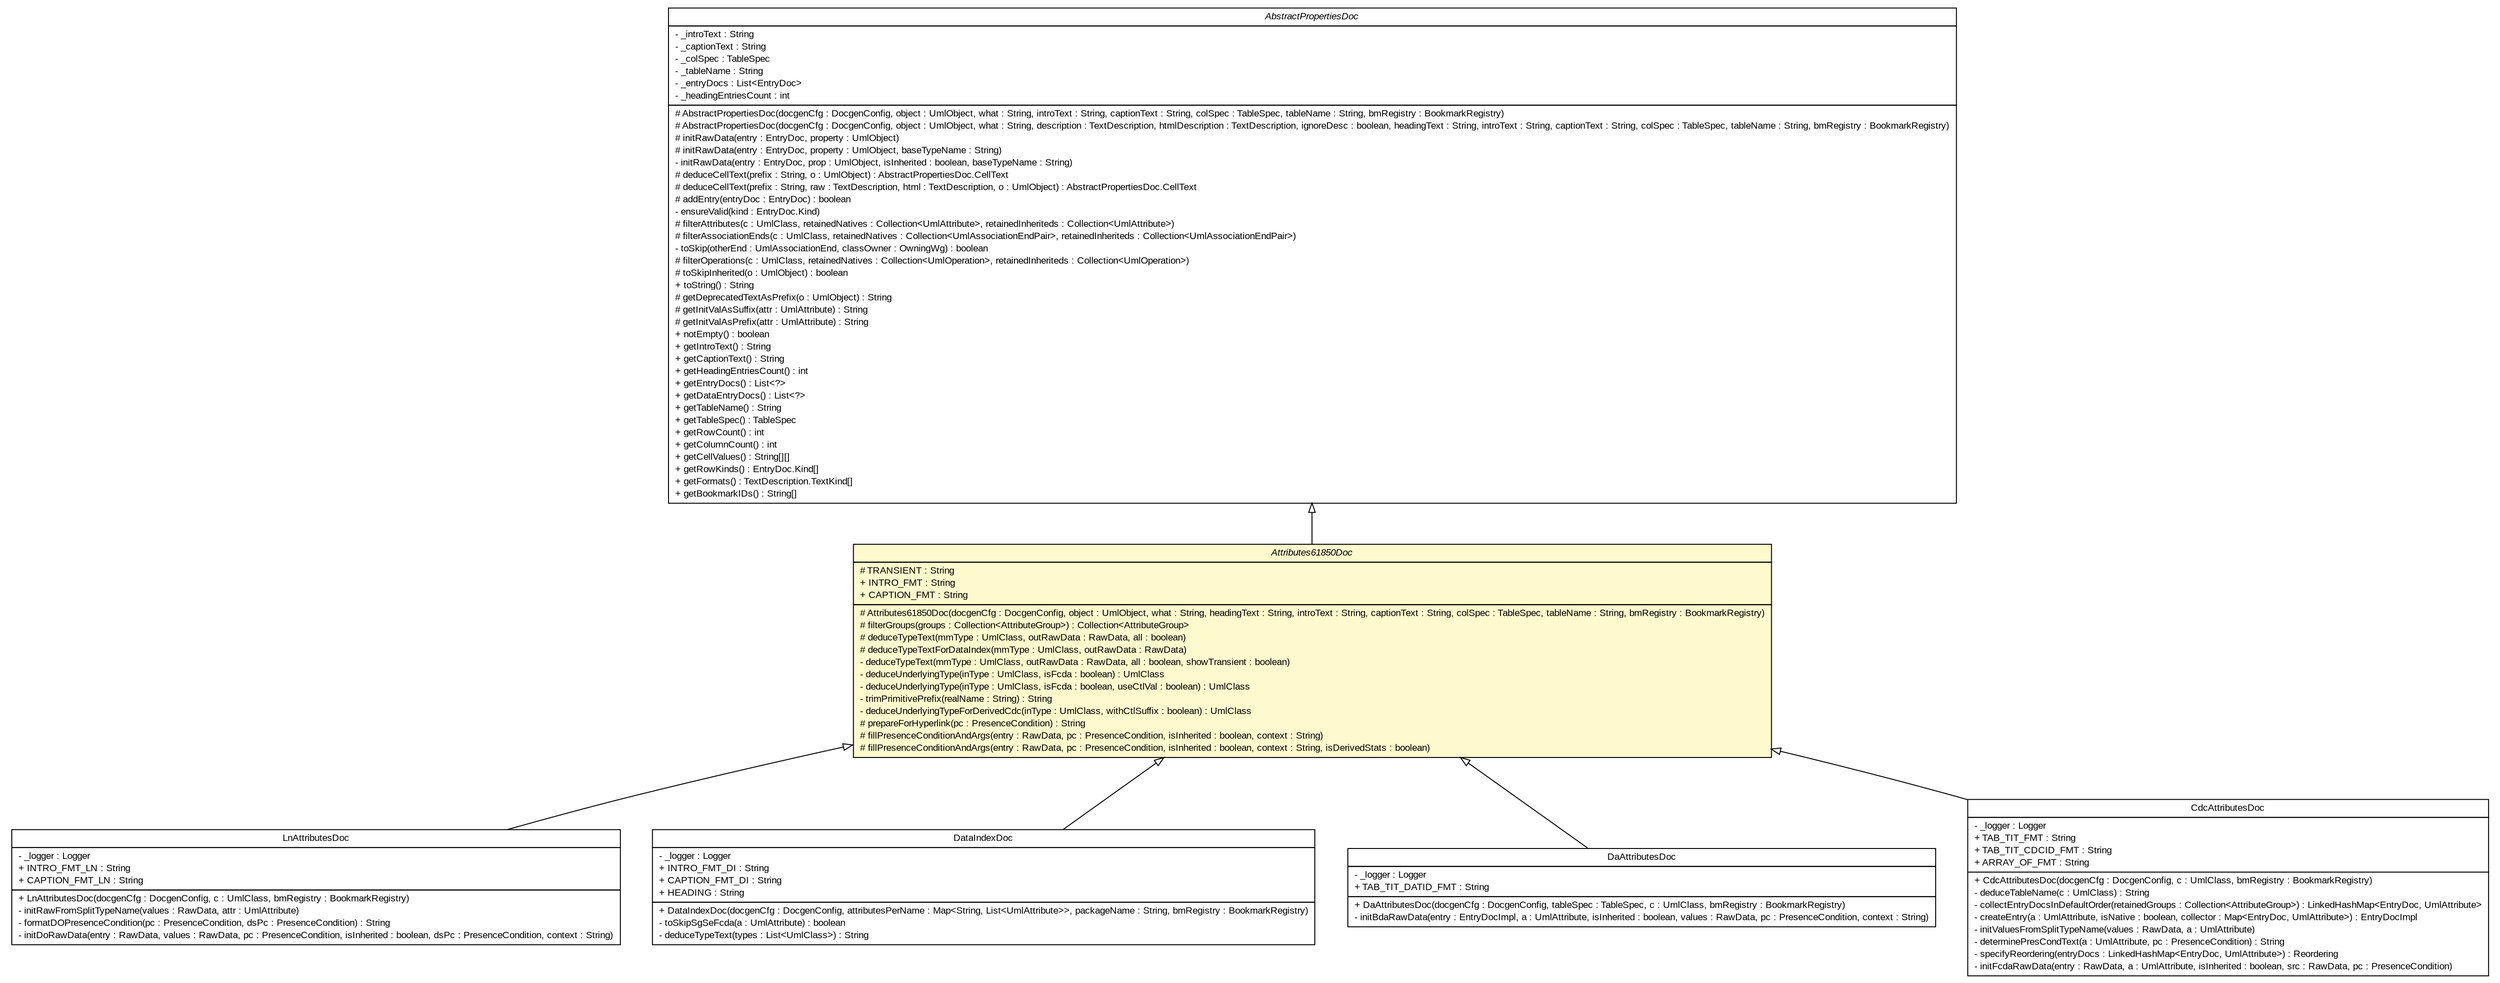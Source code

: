 #!/usr/local/bin/dot
#
# Class diagram 
# Generated by UMLGraph version R5_6_6-6-g3bdff0 (http://www.umlgraph.org/)
#

digraph G {
	edge [fontname="arial",fontsize=10,labelfontname="arial",labelfontsize=10];
	node [fontname="arial",fontsize=10,shape=plaintext];
	nodesep=0.25;
	ranksep=0.5;
	// org.tanjakostic.jcleancim.docgen.collector.impl.LnAttributesDoc
	c53013 [label=<<table title="org.tanjakostic.jcleancim.docgen.collector.impl.LnAttributesDoc" border="0" cellborder="1" cellspacing="0" cellpadding="2" port="p" href="./LnAttributesDoc.html">
		<tr><td><table border="0" cellspacing="0" cellpadding="1">
<tr><td align="center" balign="center"> LnAttributesDoc </td></tr>
		</table></td></tr>
		<tr><td><table border="0" cellspacing="0" cellpadding="1">
<tr><td align="left" balign="left"> - _logger : Logger </td></tr>
<tr><td align="left" balign="left"> + INTRO_FMT_LN : String </td></tr>
<tr><td align="left" balign="left"> + CAPTION_FMT_LN : String </td></tr>
		</table></td></tr>
		<tr><td><table border="0" cellspacing="0" cellpadding="1">
<tr><td align="left" balign="left"> + LnAttributesDoc(docgenCfg : DocgenConfig, c : UmlClass, bmRegistry : BookmarkRegistry) </td></tr>
<tr><td align="left" balign="left"> - initRawFromSplitTypeName(values : RawData, attr : UmlAttribute) </td></tr>
<tr><td align="left" balign="left"> - formatDOPresenceCondition(pc : PresenceCondition, dsPc : PresenceCondition) : String </td></tr>
<tr><td align="left" balign="left"> - initDoRawData(entry : RawData, values : RawData, pc : PresenceCondition, isInherited : boolean, dsPc : PresenceCondition, context : String) </td></tr>
		</table></td></tr>
		</table>>, URL="./LnAttributesDoc.html", fontname="arial", fontcolor="black", fontsize=10.0];
	// org.tanjakostic.jcleancim.docgen.collector.impl.DataIndexDoc
	c53023 [label=<<table title="org.tanjakostic.jcleancim.docgen.collector.impl.DataIndexDoc" border="0" cellborder="1" cellspacing="0" cellpadding="2" port="p" href="./DataIndexDoc.html">
		<tr><td><table border="0" cellspacing="0" cellpadding="1">
<tr><td align="center" balign="center"> DataIndexDoc </td></tr>
		</table></td></tr>
		<tr><td><table border="0" cellspacing="0" cellpadding="1">
<tr><td align="left" balign="left"> - _logger : Logger </td></tr>
<tr><td align="left" balign="left"> + INTRO_FMT_DI : String </td></tr>
<tr><td align="left" balign="left"> + CAPTION_FMT_DI : String </td></tr>
<tr><td align="left" balign="left"> + HEADING : String </td></tr>
		</table></td></tr>
		<tr><td><table border="0" cellspacing="0" cellpadding="1">
<tr><td align="left" balign="left"> + DataIndexDoc(docgenCfg : DocgenConfig, attributesPerName : Map&lt;String, List&lt;UmlAttribute&gt;&gt;, packageName : String, bmRegistry : BookmarkRegistry) </td></tr>
<tr><td align="left" balign="left"> - toSkipSgSeFcda(a : UmlAttribute) : boolean </td></tr>
<tr><td align="left" balign="left"> - deduceTypeText(types : List&lt;UmlClass&gt;) : String </td></tr>
		</table></td></tr>
		</table>>, URL="./DataIndexDoc.html", fontname="arial", fontcolor="black", fontsize=10.0];
	// org.tanjakostic.jcleancim.docgen.collector.impl.DaAttributesDoc
	c53024 [label=<<table title="org.tanjakostic.jcleancim.docgen.collector.impl.DaAttributesDoc" border="0" cellborder="1" cellspacing="0" cellpadding="2" port="p" href="./DaAttributesDoc.html">
		<tr><td><table border="0" cellspacing="0" cellpadding="1">
<tr><td align="center" balign="center"> DaAttributesDoc </td></tr>
		</table></td></tr>
		<tr><td><table border="0" cellspacing="0" cellpadding="1">
<tr><td align="left" balign="left"> - _logger : Logger </td></tr>
<tr><td align="left" balign="left"> + TAB_TIT_DATID_FMT : String </td></tr>
		</table></td></tr>
		<tr><td><table border="0" cellspacing="0" cellpadding="1">
<tr><td align="left" balign="left"> + DaAttributesDoc(docgenCfg : DocgenConfig, tableSpec : TableSpec, c : UmlClass, bmRegistry : BookmarkRegistry) </td></tr>
<tr><td align="left" balign="left"> - initBdaRawData(entry : EntryDocImpl, a : UmlAttribute, isInherited : boolean, values : RawData, pc : PresenceCondition, context : String) </td></tr>
		</table></td></tr>
		</table>>, URL="./DaAttributesDoc.html", fontname="arial", fontcolor="black", fontsize=10.0];
	// org.tanjakostic.jcleancim.docgen.collector.impl.CdcAttributesDoc
	c53028 [label=<<table title="org.tanjakostic.jcleancim.docgen.collector.impl.CdcAttributesDoc" border="0" cellborder="1" cellspacing="0" cellpadding="2" port="p" href="./CdcAttributesDoc.html">
		<tr><td><table border="0" cellspacing="0" cellpadding="1">
<tr><td align="center" balign="center"> CdcAttributesDoc </td></tr>
		</table></td></tr>
		<tr><td><table border="0" cellspacing="0" cellpadding="1">
<tr><td align="left" balign="left"> - _logger : Logger </td></tr>
<tr><td align="left" balign="left"> + TAB_TIT_FMT : String </td></tr>
<tr><td align="left" balign="left"> + TAB_TIT_CDCID_FMT : String </td></tr>
<tr><td align="left" balign="left"> + ARRAY_OF_FMT : String </td></tr>
		</table></td></tr>
		<tr><td><table border="0" cellspacing="0" cellpadding="1">
<tr><td align="left" balign="left"> + CdcAttributesDoc(docgenCfg : DocgenConfig, c : UmlClass, bmRegistry : BookmarkRegistry) </td></tr>
<tr><td align="left" balign="left"> - deduceTableName(c : UmlClass) : String </td></tr>
<tr><td align="left" balign="left"> - collectEntryDocsInDefaultOrder(retainedGroups : Collection&lt;AttributeGroup&gt;) : LinkedHashMap&lt;EntryDoc, UmlAttribute&gt; </td></tr>
<tr><td align="left" balign="left"> - createEntry(a : UmlAttribute, isNative : boolean, collector : Map&lt;EntryDoc, UmlAttribute&gt;) : EntryDocImpl </td></tr>
<tr><td align="left" balign="left"> - initValuesFromSplitTypeName(values : RawData, a : UmlAttribute) </td></tr>
<tr><td align="left" balign="left"> - determinePresCondText(a : UmlAttribute, pc : PresenceCondition) : String </td></tr>
<tr><td align="left" balign="left"> - specifyReordering(entryDocs : LinkedHashMap&lt;EntryDoc, UmlAttribute&gt;) : Reordering </td></tr>
<tr><td align="left" balign="left"> - initFcdaRawData(entry : RawData, a : UmlAttribute, isInherited : boolean, src : RawData, pc : PresenceCondition) </td></tr>
		</table></td></tr>
		</table>>, URL="./CdcAttributesDoc.html", fontname="arial", fontcolor="black", fontsize=10.0];
	// org.tanjakostic.jcleancim.docgen.collector.impl.Attributes61850Doc
	c53029 [label=<<table title="org.tanjakostic.jcleancim.docgen.collector.impl.Attributes61850Doc" border="0" cellborder="1" cellspacing="0" cellpadding="2" port="p" bgcolor="lemonChiffon" href="./Attributes61850Doc.html">
		<tr><td><table border="0" cellspacing="0" cellpadding="1">
<tr><td align="center" balign="center"><font face="Arial Italic"> Attributes61850Doc </font></td></tr>
		</table></td></tr>
		<tr><td><table border="0" cellspacing="0" cellpadding="1">
<tr><td align="left" balign="left"> # TRANSIENT : String </td></tr>
<tr><td align="left" balign="left"> + INTRO_FMT : String </td></tr>
<tr><td align="left" balign="left"> + CAPTION_FMT : String </td></tr>
		</table></td></tr>
		<tr><td><table border="0" cellspacing="0" cellpadding="1">
<tr><td align="left" balign="left"> # Attributes61850Doc(docgenCfg : DocgenConfig, object : UmlObject, what : String, headingText : String, introText : String, captionText : String, colSpec : TableSpec, tableName : String, bmRegistry : BookmarkRegistry) </td></tr>
<tr><td align="left" balign="left"> # filterGroups(groups : Collection&lt;AttributeGroup&gt;) : Collection&lt;AttributeGroup&gt; </td></tr>
<tr><td align="left" balign="left"> # deduceTypeText(mmType : UmlClass, outRawData : RawData, all : boolean) </td></tr>
<tr><td align="left" balign="left"> # deduceTypeTextForDataIndex(mmType : UmlClass, outRawData : RawData) </td></tr>
<tr><td align="left" balign="left"> - deduceTypeText(mmType : UmlClass, outRawData : RawData, all : boolean, showTransient : boolean) </td></tr>
<tr><td align="left" balign="left"> - deduceUnderlyingType(inType : UmlClass, isFcda : boolean) : UmlClass </td></tr>
<tr><td align="left" balign="left"> - deduceUnderlyingType(inType : UmlClass, isFcda : boolean, useCtlVal : boolean) : UmlClass </td></tr>
<tr><td align="left" balign="left"> - trimPrimitivePrefix(realName : String) : String </td></tr>
<tr><td align="left" balign="left"> - deduceUnderlyingTypeForDerivedCdc(inType : UmlClass, withCtlSuffix : boolean) : UmlClass </td></tr>
<tr><td align="left" balign="left"> # prepareForHyperlink(pc : PresenceCondition) : String </td></tr>
<tr><td align="left" balign="left"> # fillPresenceConditionAndArgs(entry : RawData, pc : PresenceCondition, isInherited : boolean, context : String) </td></tr>
<tr><td align="left" balign="left"> # fillPresenceConditionAndArgs(entry : RawData, pc : PresenceCondition, isInherited : boolean, context : String, isDerivedStats : boolean) </td></tr>
		</table></td></tr>
		</table>>, URL="./Attributes61850Doc.html", fontname="arial", fontcolor="black", fontsize=10.0];
	// org.tanjakostic.jcleancim.docgen.collector.impl.AbstractPropertiesDoc
	c53030 [label=<<table title="org.tanjakostic.jcleancim.docgen.collector.impl.AbstractPropertiesDoc" border="0" cellborder="1" cellspacing="0" cellpadding="2" port="p" href="./AbstractPropertiesDoc.html">
		<tr><td><table border="0" cellspacing="0" cellpadding="1">
<tr><td align="center" balign="center"><font face="Arial Italic"> AbstractPropertiesDoc </font></td></tr>
		</table></td></tr>
		<tr><td><table border="0" cellspacing="0" cellpadding="1">
<tr><td align="left" balign="left"> - _introText : String </td></tr>
<tr><td align="left" balign="left"> - _captionText : String </td></tr>
<tr><td align="left" balign="left"> - _colSpec : TableSpec </td></tr>
<tr><td align="left" balign="left"> - _tableName : String </td></tr>
<tr><td align="left" balign="left"> - _entryDocs : List&lt;EntryDoc&gt; </td></tr>
<tr><td align="left" balign="left"> - _headingEntriesCount : int </td></tr>
		</table></td></tr>
		<tr><td><table border="0" cellspacing="0" cellpadding="1">
<tr><td align="left" balign="left"> # AbstractPropertiesDoc(docgenCfg : DocgenConfig, object : UmlObject, what : String, introText : String, captionText : String, colSpec : TableSpec, tableName : String, bmRegistry : BookmarkRegistry) </td></tr>
<tr><td align="left" balign="left"> # AbstractPropertiesDoc(docgenCfg : DocgenConfig, object : UmlObject, what : String, description : TextDescription, htmlDescription : TextDescription, ignoreDesc : boolean, headingText : String, introText : String, captionText : String, colSpec : TableSpec, tableName : String, bmRegistry : BookmarkRegistry) </td></tr>
<tr><td align="left" balign="left"> # initRawData(entry : EntryDoc, property : UmlObject) </td></tr>
<tr><td align="left" balign="left"> # initRawData(entry : EntryDoc, property : UmlObject, baseTypeName : String) </td></tr>
<tr><td align="left" balign="left"> - initRawData(entry : EntryDoc, prop : UmlObject, isInherited : boolean, baseTypeName : String) </td></tr>
<tr><td align="left" balign="left"> # deduceCellText(prefix : String, o : UmlObject) : AbstractPropertiesDoc.CellText </td></tr>
<tr><td align="left" balign="left"> # deduceCellText(prefix : String, raw : TextDescription, html : TextDescription, o : UmlObject) : AbstractPropertiesDoc.CellText </td></tr>
<tr><td align="left" balign="left"> # addEntry(entryDoc : EntryDoc) : boolean </td></tr>
<tr><td align="left" balign="left"> - ensureValid(kind : EntryDoc.Kind) </td></tr>
<tr><td align="left" balign="left"> # filterAttributes(c : UmlClass, retainedNatives : Collection&lt;UmlAttribute&gt;, retainedInheriteds : Collection&lt;UmlAttribute&gt;) </td></tr>
<tr><td align="left" balign="left"> # filterAssociationEnds(c : UmlClass, retainedNatives : Collection&lt;UmlAssociationEndPair&gt;, retainedInheriteds : Collection&lt;UmlAssociationEndPair&gt;) </td></tr>
<tr><td align="left" balign="left"> - toSkip(otherEnd : UmlAssociationEnd, classOwner : OwningWg) : boolean </td></tr>
<tr><td align="left" balign="left"> # filterOperations(c : UmlClass, retainedNatives : Collection&lt;UmlOperation&gt;, retainedInheriteds : Collection&lt;UmlOperation&gt;) </td></tr>
<tr><td align="left" balign="left"> # toSkipInherited(o : UmlObject) : boolean </td></tr>
<tr><td align="left" balign="left"> + toString() : String </td></tr>
<tr><td align="left" balign="left"> # getDeprecatedTextAsPrefix(o : UmlObject) : String </td></tr>
<tr><td align="left" balign="left"> # getInitValAsSuffix(attr : UmlAttribute) : String </td></tr>
<tr><td align="left" balign="left"> # getInitValAsPrefix(attr : UmlAttribute) : String </td></tr>
<tr><td align="left" balign="left"> + notEmpty() : boolean </td></tr>
<tr><td align="left" balign="left"> + getIntroText() : String </td></tr>
<tr><td align="left" balign="left"> + getCaptionText() : String </td></tr>
<tr><td align="left" balign="left"> + getHeadingEntriesCount() : int </td></tr>
<tr><td align="left" balign="left"> + getEntryDocs() : List&lt;?&gt; </td></tr>
<tr><td align="left" balign="left"> + getDataEntryDocs() : List&lt;?&gt; </td></tr>
<tr><td align="left" balign="left"> + getTableName() : String </td></tr>
<tr><td align="left" balign="left"> + getTableSpec() : TableSpec </td></tr>
<tr><td align="left" balign="left"> + getRowCount() : int </td></tr>
<tr><td align="left" balign="left"> + getColumnCount() : int </td></tr>
<tr><td align="left" balign="left"> + getCellValues() : String[][] </td></tr>
<tr><td align="left" balign="left"> + getRowKinds() : EntryDoc.Kind[] </td></tr>
<tr><td align="left" balign="left"> + getFormats() : TextDescription.TextKind[] </td></tr>
<tr><td align="left" balign="left"> + getBookmarkIDs() : String[] </td></tr>
		</table></td></tr>
		</table>>, URL="./AbstractPropertiesDoc.html", fontname="arial", fontcolor="black", fontsize=10.0];
	//org.tanjakostic.jcleancim.docgen.collector.impl.LnAttributesDoc extends org.tanjakostic.jcleancim.docgen.collector.impl.Attributes61850Doc
	c53029:p -> c53013:p [dir=back,arrowtail=empty];
	//org.tanjakostic.jcleancim.docgen.collector.impl.DataIndexDoc extends org.tanjakostic.jcleancim.docgen.collector.impl.Attributes61850Doc
	c53029:p -> c53023:p [dir=back,arrowtail=empty];
	//org.tanjakostic.jcleancim.docgen.collector.impl.DaAttributesDoc extends org.tanjakostic.jcleancim.docgen.collector.impl.Attributes61850Doc
	c53029:p -> c53024:p [dir=back,arrowtail=empty];
	//org.tanjakostic.jcleancim.docgen.collector.impl.CdcAttributesDoc extends org.tanjakostic.jcleancim.docgen.collector.impl.Attributes61850Doc
	c53029:p -> c53028:p [dir=back,arrowtail=empty];
	//org.tanjakostic.jcleancim.docgen.collector.impl.Attributes61850Doc extends org.tanjakostic.jcleancim.docgen.collector.impl.AbstractPropertiesDoc
	c53030:p -> c53029:p [dir=back,arrowtail=empty];
}

